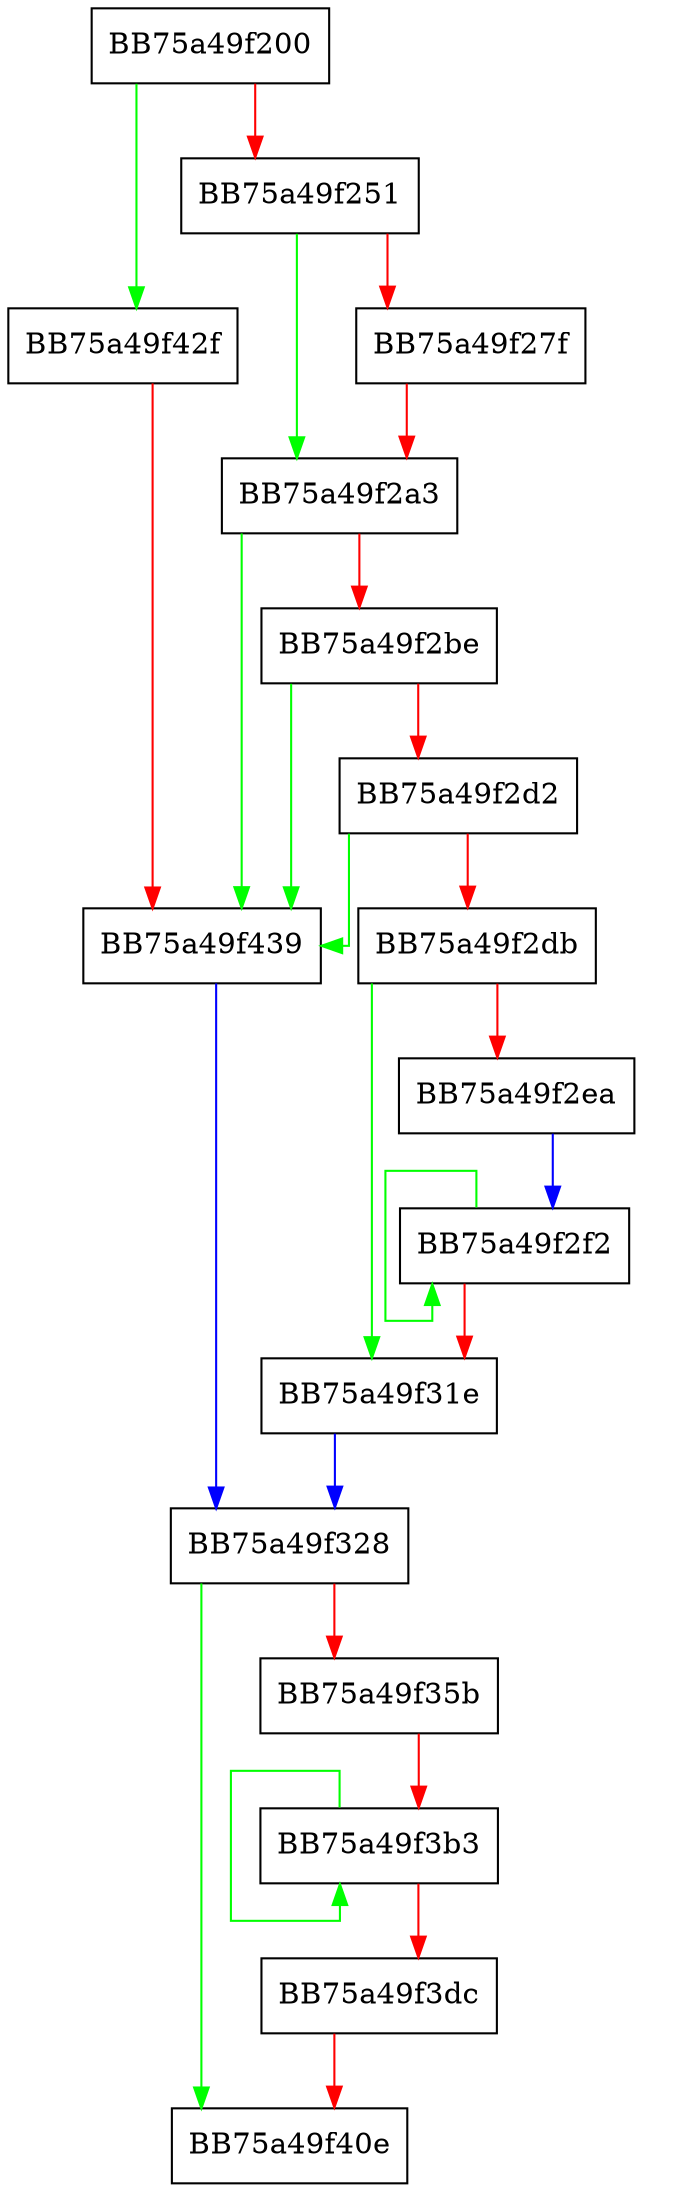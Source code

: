 digraph AddFirmwareEnvironmentVariable {
  node [shape="box"];
  graph [splines=ortho];
  BB75a49f200 -> BB75a49f42f [color="green"];
  BB75a49f200 -> BB75a49f251 [color="red"];
  BB75a49f251 -> BB75a49f2a3 [color="green"];
  BB75a49f251 -> BB75a49f27f [color="red"];
  BB75a49f27f -> BB75a49f2a3 [color="red"];
  BB75a49f2a3 -> BB75a49f439 [color="green"];
  BB75a49f2a3 -> BB75a49f2be [color="red"];
  BB75a49f2be -> BB75a49f439 [color="green"];
  BB75a49f2be -> BB75a49f2d2 [color="red"];
  BB75a49f2d2 -> BB75a49f439 [color="green"];
  BB75a49f2d2 -> BB75a49f2db [color="red"];
  BB75a49f2db -> BB75a49f31e [color="green"];
  BB75a49f2db -> BB75a49f2ea [color="red"];
  BB75a49f2ea -> BB75a49f2f2 [color="blue"];
  BB75a49f2f2 -> BB75a49f2f2 [color="green"];
  BB75a49f2f2 -> BB75a49f31e [color="red"];
  BB75a49f31e -> BB75a49f328 [color="blue"];
  BB75a49f328 -> BB75a49f40e [color="green"];
  BB75a49f328 -> BB75a49f35b [color="red"];
  BB75a49f35b -> BB75a49f3b3 [color="red"];
  BB75a49f3b3 -> BB75a49f3b3 [color="green"];
  BB75a49f3b3 -> BB75a49f3dc [color="red"];
  BB75a49f3dc -> BB75a49f40e [color="red"];
  BB75a49f42f -> BB75a49f439 [color="red"];
  BB75a49f439 -> BB75a49f328 [color="blue"];
}